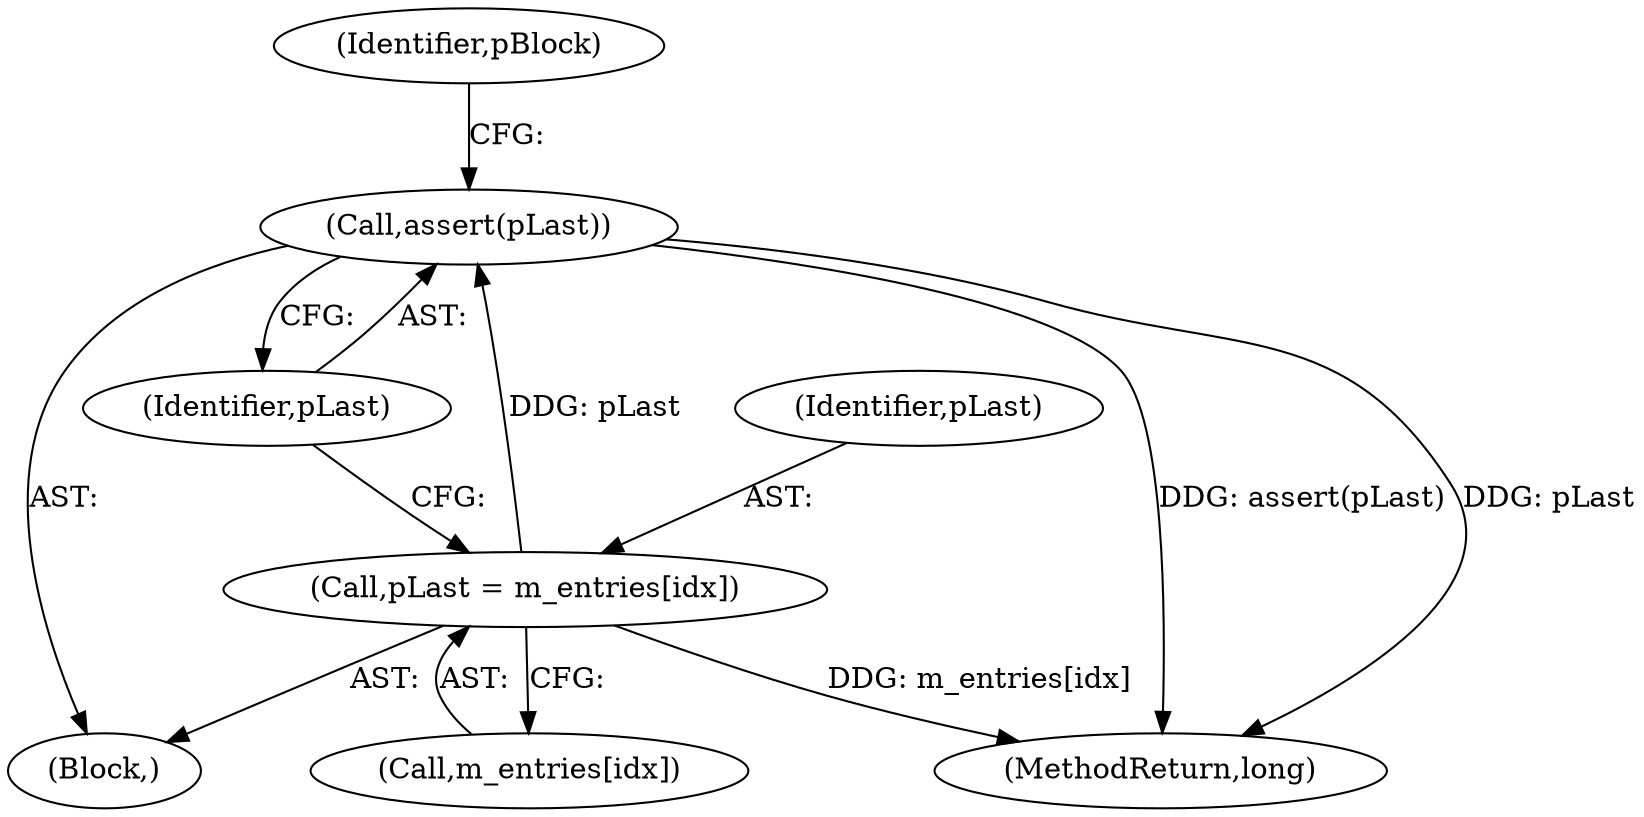 digraph "1_Android_04839626ed859623901ebd3a5fd483982186b59d_171@API" {
"1000542" [label="(Call,assert(pLast))"];
"1000537" [label="(Call,pLast = m_entries[idx])"];
"1000530" [label="(Block,)"];
"1000538" [label="(Identifier,pLast)"];
"1000543" [label="(Identifier,pLast)"];
"1000599" [label="(MethodReturn,long)"];
"1000542" [label="(Call,assert(pLast))"];
"1000537" [label="(Call,pLast = m_entries[idx])"];
"1000545" [label="(Identifier,pBlock)"];
"1000539" [label="(Call,m_entries[idx])"];
"1000542" -> "1000530"  [label="AST: "];
"1000542" -> "1000543"  [label="CFG: "];
"1000543" -> "1000542"  [label="AST: "];
"1000545" -> "1000542"  [label="CFG: "];
"1000542" -> "1000599"  [label="DDG: assert(pLast)"];
"1000542" -> "1000599"  [label="DDG: pLast"];
"1000537" -> "1000542"  [label="DDG: pLast"];
"1000537" -> "1000530"  [label="AST: "];
"1000537" -> "1000539"  [label="CFG: "];
"1000538" -> "1000537"  [label="AST: "];
"1000539" -> "1000537"  [label="AST: "];
"1000543" -> "1000537"  [label="CFG: "];
"1000537" -> "1000599"  [label="DDG: m_entries[idx]"];
}

